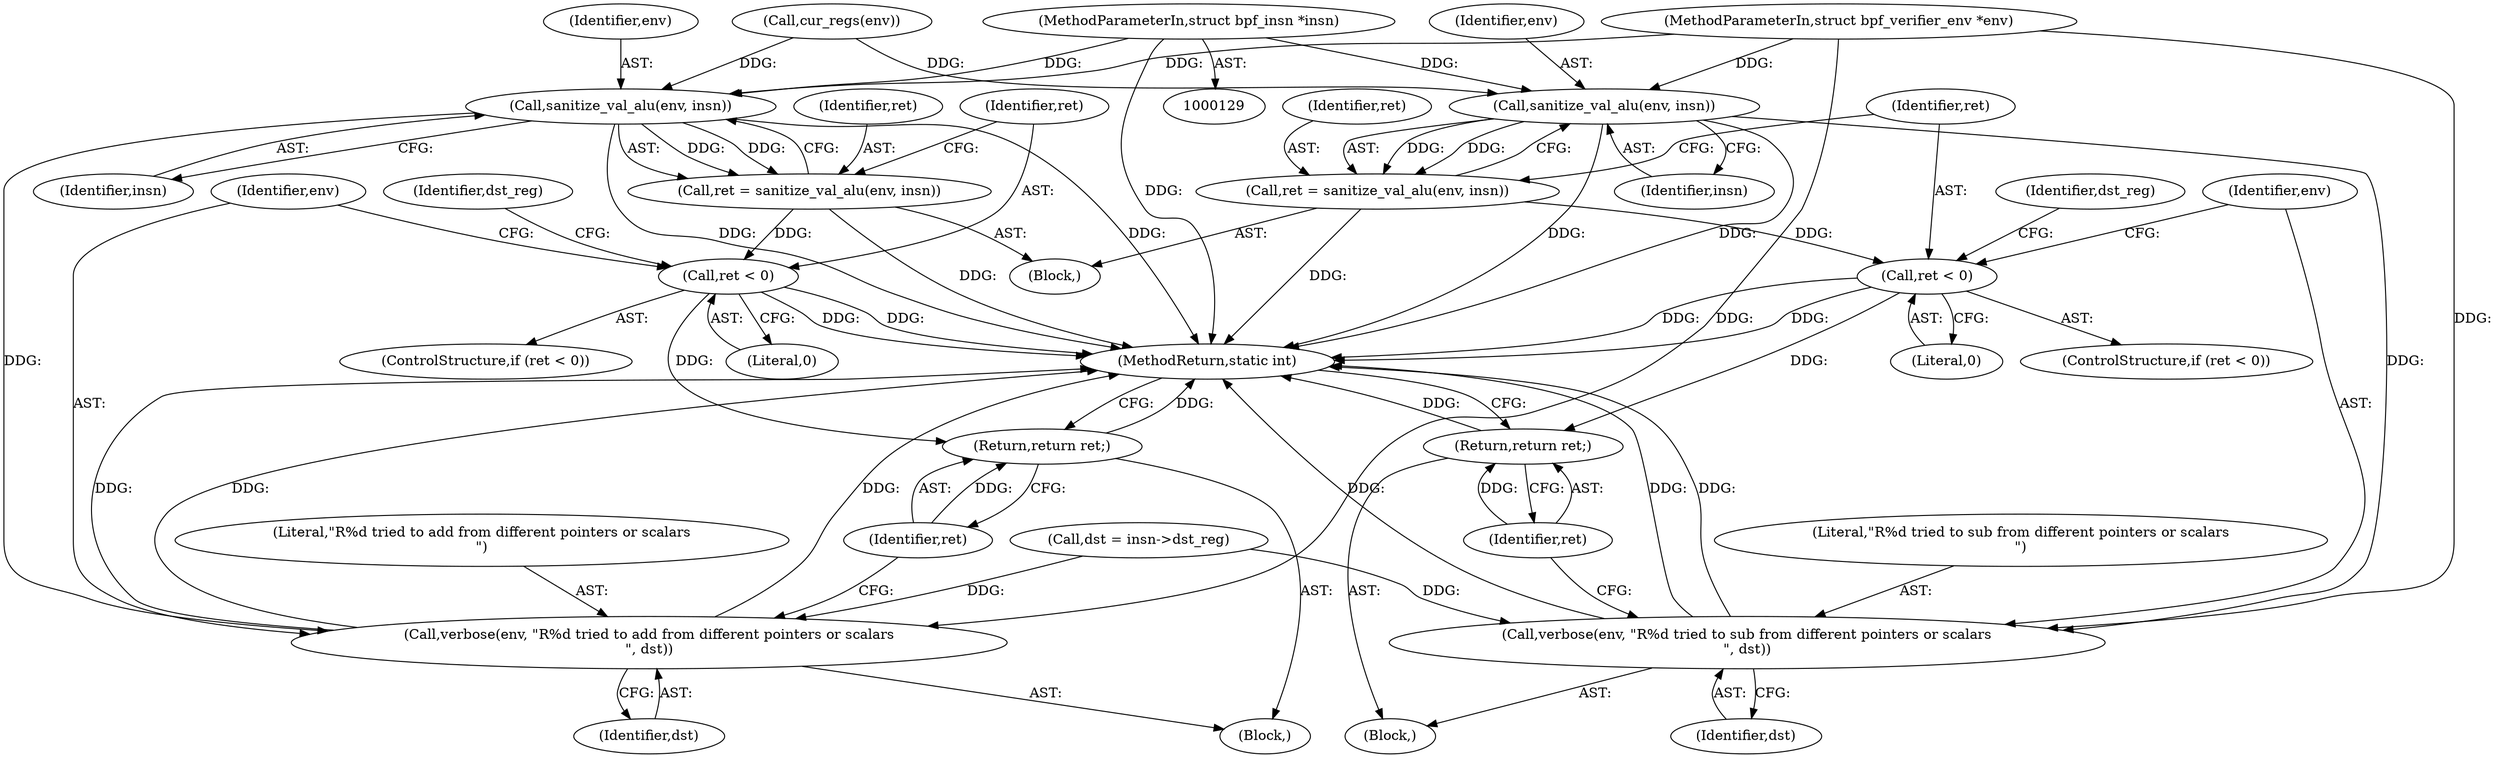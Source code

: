 digraph "0_linux_d3bd7413e0ca40b60cf60d4003246d067cafdeda@pointer" {
"1000131" [label="(MethodParameterIn,struct bpf_insn *insn)"];
"1000265" [label="(Call,sanitize_val_alu(env, insn))"];
"1000263" [label="(Call,ret = sanitize_val_alu(env, insn))"];
"1000269" [label="(Call,ret < 0)"];
"1000277" [label="(Return,return ret;)"];
"1000273" [label="(Call,verbose(env, \"R%d tried to add from different pointers or scalars\n\", dst))"];
"1000368" [label="(Call,sanitize_val_alu(env, insn))"];
"1000366" [label="(Call,ret = sanitize_val_alu(env, insn))"];
"1000372" [label="(Call,ret < 0)"];
"1000380" [label="(Return,return ret;)"];
"1000376" [label="(Call,verbose(env, \"R%d tried to sub from different pointers or scalars\n\", dst))"];
"1000369" [label="(Identifier,env)"];
"1000381" [label="(Identifier,ret)"];
"1000272" [label="(Block,)"];
"1000373" [label="(Identifier,ret)"];
"1000138" [label="(Call,cur_regs(env))"];
"1000283" [label="(Identifier,dst_reg)"];
"1000268" [label="(ControlStructure,if (ret < 0))"];
"1000273" [label="(Call,verbose(env, \"R%d tried to add from different pointers or scalars\n\", dst))"];
"1000265" [label="(Call,sanitize_val_alu(env, insn))"];
"1000386" [label="(Identifier,dst_reg)"];
"1000261" [label="(Block,)"];
"1000267" [label="(Identifier,insn)"];
"1000375" [label="(Block,)"];
"1000266" [label="(Identifier,env)"];
"1000374" [label="(Literal,0)"];
"1000270" [label="(Identifier,ret)"];
"1000903" [label="(MethodReturn,static int)"];
"1000370" [label="(Identifier,insn)"];
"1000275" [label="(Literal,\"R%d tried to add from different pointers or scalars\n\")"];
"1000377" [label="(Identifier,env)"];
"1000131" [label="(MethodParameterIn,struct bpf_insn *insn)"];
"1000378" [label="(Literal,\"R%d tried to sub from different pointers or scalars\n\")"];
"1000274" [label="(Identifier,env)"];
"1000366" [label="(Call,ret = sanitize_val_alu(env, insn))"];
"1000376" [label="(Call,verbose(env, \"R%d tried to sub from different pointers or scalars\n\", dst))"];
"1000276" [label="(Identifier,dst)"];
"1000367" [label="(Identifier,ret)"];
"1000371" [label="(ControlStructure,if (ret < 0))"];
"1000271" [label="(Literal,0)"];
"1000263" [label="(Call,ret = sanitize_val_alu(env, insn))"];
"1000269" [label="(Call,ret < 0)"];
"1000264" [label="(Identifier,ret)"];
"1000278" [label="(Identifier,ret)"];
"1000380" [label="(Return,return ret;)"];
"1000130" [label="(MethodParameterIn,struct bpf_verifier_env *env)"];
"1000277" [label="(Return,return ret;)"];
"1000166" [label="(Call,dst = insn->dst_reg)"];
"1000379" [label="(Identifier,dst)"];
"1000368" [label="(Call,sanitize_val_alu(env, insn))"];
"1000372" [label="(Call,ret < 0)"];
"1000131" -> "1000129"  [label="AST: "];
"1000131" -> "1000903"  [label="DDG: "];
"1000131" -> "1000265"  [label="DDG: "];
"1000131" -> "1000368"  [label="DDG: "];
"1000265" -> "1000263"  [label="AST: "];
"1000265" -> "1000267"  [label="CFG: "];
"1000266" -> "1000265"  [label="AST: "];
"1000267" -> "1000265"  [label="AST: "];
"1000263" -> "1000265"  [label="CFG: "];
"1000265" -> "1000903"  [label="DDG: "];
"1000265" -> "1000903"  [label="DDG: "];
"1000265" -> "1000263"  [label="DDG: "];
"1000265" -> "1000263"  [label="DDG: "];
"1000138" -> "1000265"  [label="DDG: "];
"1000130" -> "1000265"  [label="DDG: "];
"1000265" -> "1000273"  [label="DDG: "];
"1000263" -> "1000261"  [label="AST: "];
"1000264" -> "1000263"  [label="AST: "];
"1000270" -> "1000263"  [label="CFG: "];
"1000263" -> "1000903"  [label="DDG: "];
"1000263" -> "1000269"  [label="DDG: "];
"1000269" -> "1000268"  [label="AST: "];
"1000269" -> "1000271"  [label="CFG: "];
"1000270" -> "1000269"  [label="AST: "];
"1000271" -> "1000269"  [label="AST: "];
"1000274" -> "1000269"  [label="CFG: "];
"1000283" -> "1000269"  [label="CFG: "];
"1000269" -> "1000903"  [label="DDG: "];
"1000269" -> "1000903"  [label="DDG: "];
"1000269" -> "1000277"  [label="DDG: "];
"1000277" -> "1000272"  [label="AST: "];
"1000277" -> "1000278"  [label="CFG: "];
"1000278" -> "1000277"  [label="AST: "];
"1000903" -> "1000277"  [label="CFG: "];
"1000277" -> "1000903"  [label="DDG: "];
"1000278" -> "1000277"  [label="DDG: "];
"1000273" -> "1000272"  [label="AST: "];
"1000273" -> "1000276"  [label="CFG: "];
"1000274" -> "1000273"  [label="AST: "];
"1000275" -> "1000273"  [label="AST: "];
"1000276" -> "1000273"  [label="AST: "];
"1000278" -> "1000273"  [label="CFG: "];
"1000273" -> "1000903"  [label="DDG: "];
"1000273" -> "1000903"  [label="DDG: "];
"1000273" -> "1000903"  [label="DDG: "];
"1000130" -> "1000273"  [label="DDG: "];
"1000166" -> "1000273"  [label="DDG: "];
"1000368" -> "1000366"  [label="AST: "];
"1000368" -> "1000370"  [label="CFG: "];
"1000369" -> "1000368"  [label="AST: "];
"1000370" -> "1000368"  [label="AST: "];
"1000366" -> "1000368"  [label="CFG: "];
"1000368" -> "1000903"  [label="DDG: "];
"1000368" -> "1000903"  [label="DDG: "];
"1000368" -> "1000366"  [label="DDG: "];
"1000368" -> "1000366"  [label="DDG: "];
"1000138" -> "1000368"  [label="DDG: "];
"1000130" -> "1000368"  [label="DDG: "];
"1000368" -> "1000376"  [label="DDG: "];
"1000366" -> "1000261"  [label="AST: "];
"1000367" -> "1000366"  [label="AST: "];
"1000373" -> "1000366"  [label="CFG: "];
"1000366" -> "1000903"  [label="DDG: "];
"1000366" -> "1000372"  [label="DDG: "];
"1000372" -> "1000371"  [label="AST: "];
"1000372" -> "1000374"  [label="CFG: "];
"1000373" -> "1000372"  [label="AST: "];
"1000374" -> "1000372"  [label="AST: "];
"1000377" -> "1000372"  [label="CFG: "];
"1000386" -> "1000372"  [label="CFG: "];
"1000372" -> "1000903"  [label="DDG: "];
"1000372" -> "1000903"  [label="DDG: "];
"1000372" -> "1000380"  [label="DDG: "];
"1000380" -> "1000375"  [label="AST: "];
"1000380" -> "1000381"  [label="CFG: "];
"1000381" -> "1000380"  [label="AST: "];
"1000903" -> "1000380"  [label="CFG: "];
"1000380" -> "1000903"  [label="DDG: "];
"1000381" -> "1000380"  [label="DDG: "];
"1000376" -> "1000375"  [label="AST: "];
"1000376" -> "1000379"  [label="CFG: "];
"1000377" -> "1000376"  [label="AST: "];
"1000378" -> "1000376"  [label="AST: "];
"1000379" -> "1000376"  [label="AST: "];
"1000381" -> "1000376"  [label="CFG: "];
"1000376" -> "1000903"  [label="DDG: "];
"1000376" -> "1000903"  [label="DDG: "];
"1000376" -> "1000903"  [label="DDG: "];
"1000130" -> "1000376"  [label="DDG: "];
"1000166" -> "1000376"  [label="DDG: "];
}
